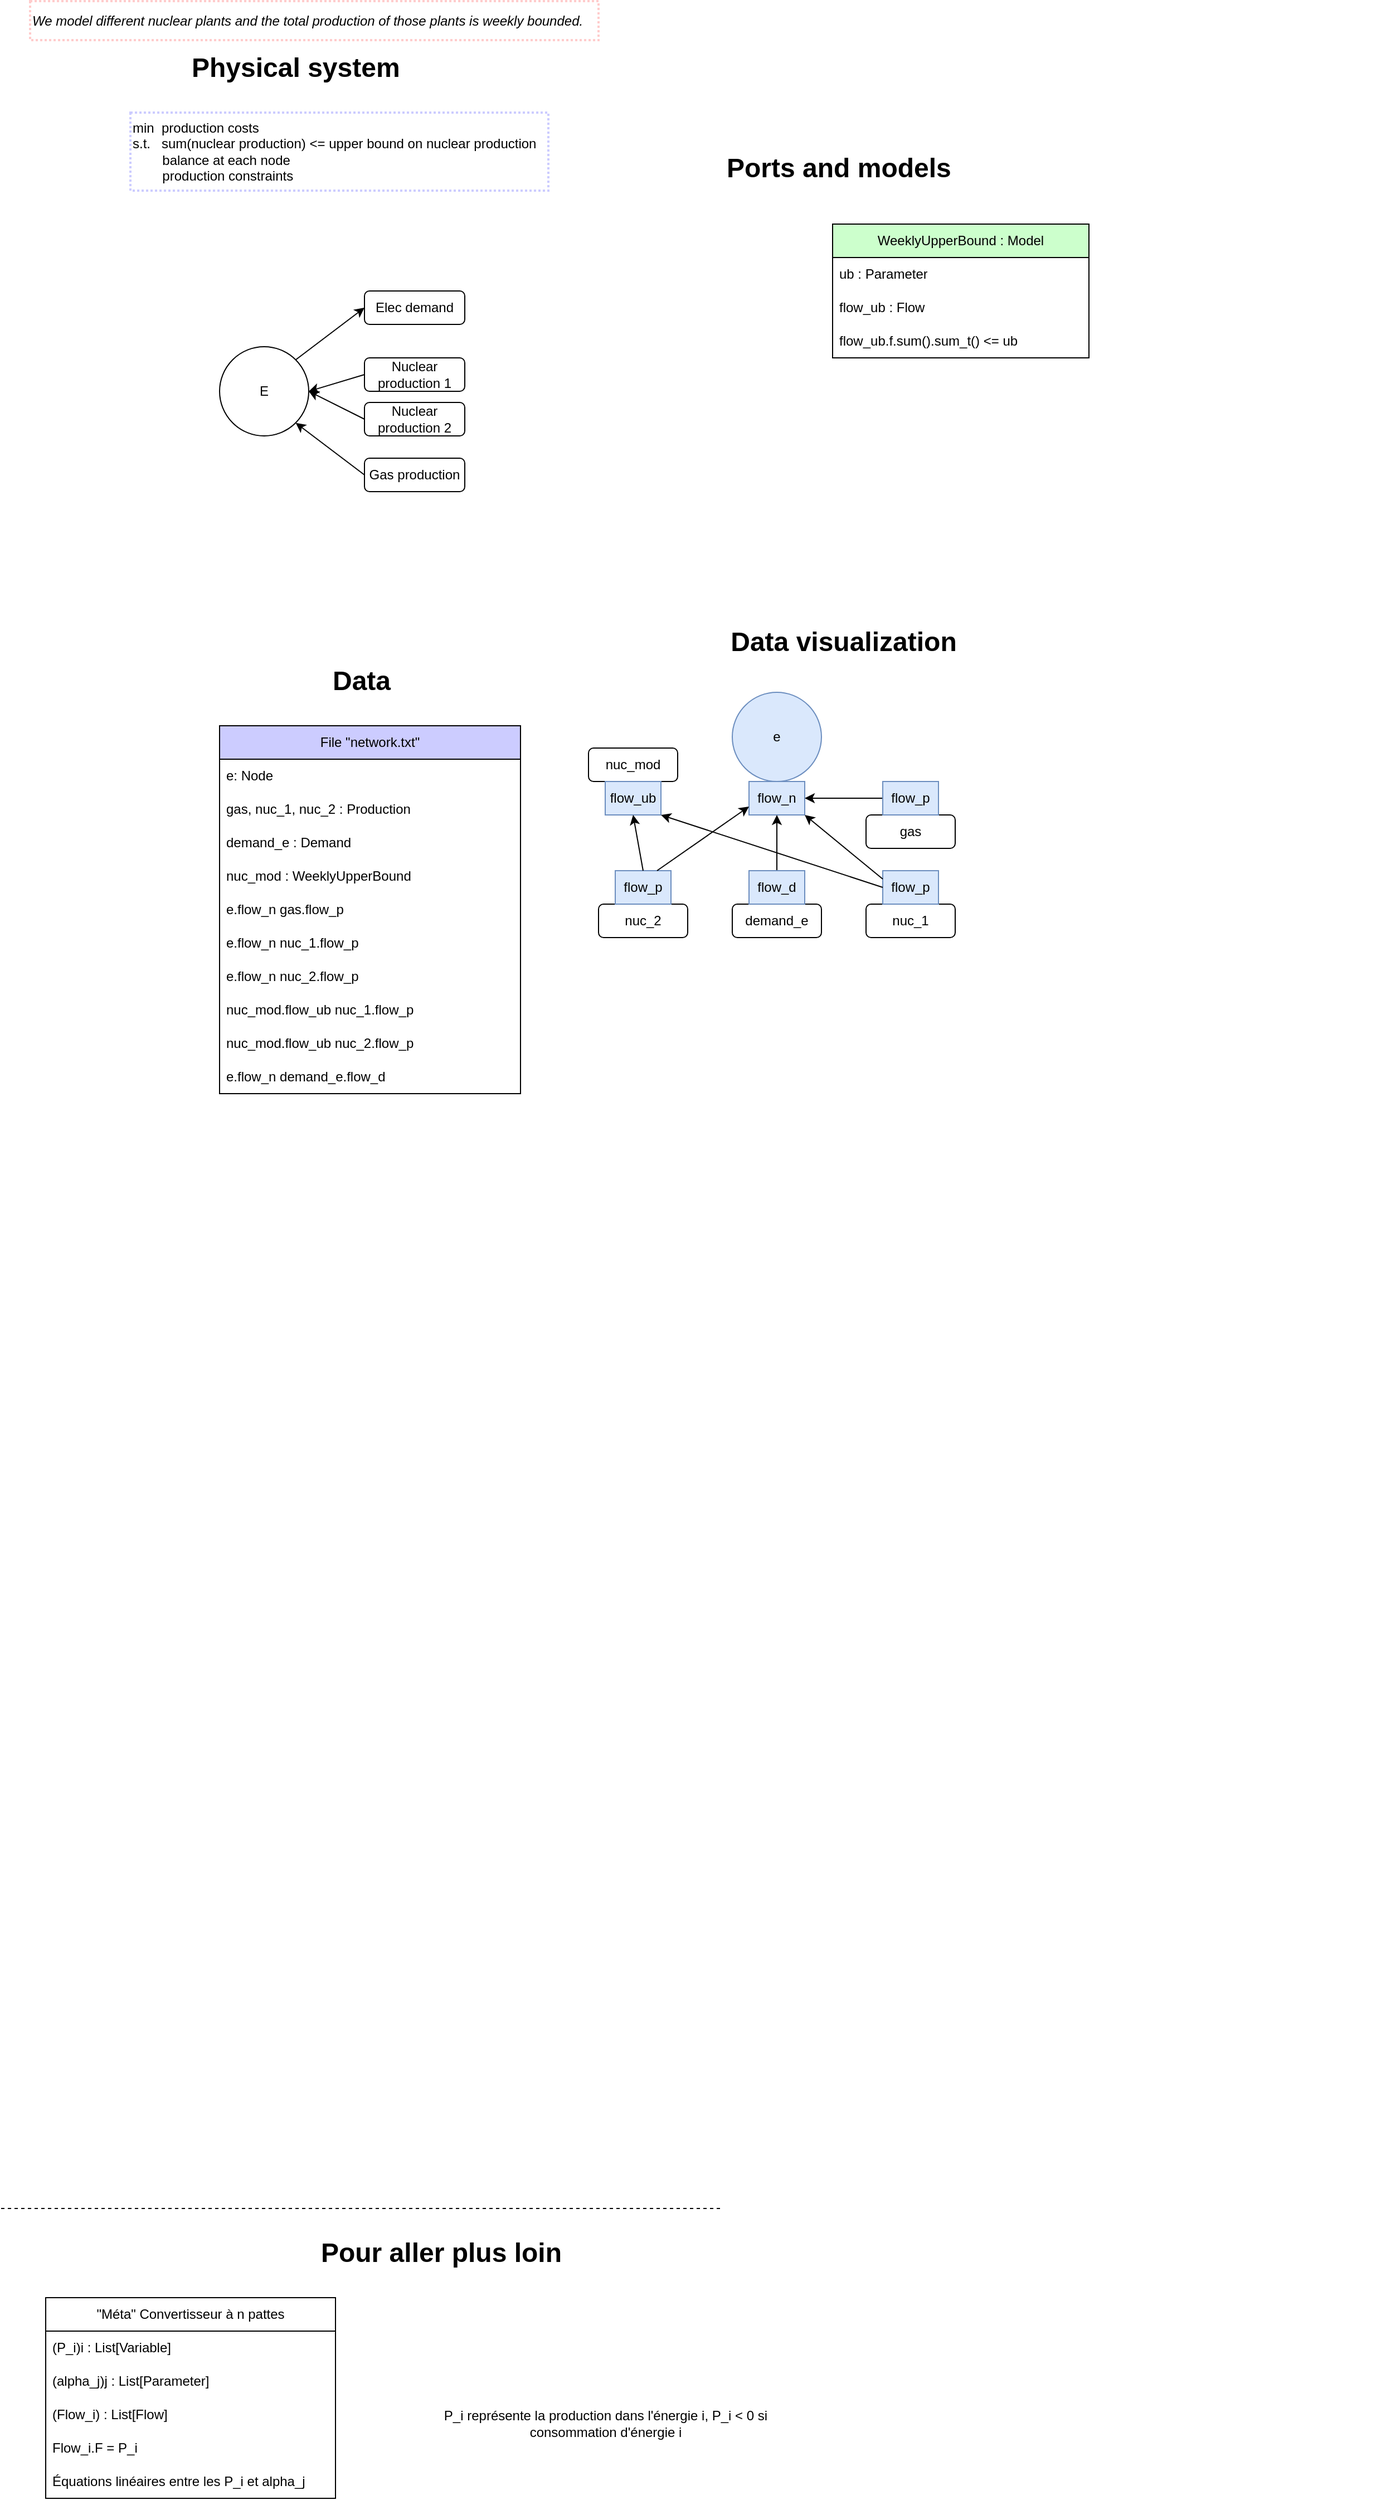 <mxfile>
    <diagram id="C5RBs43oDa-KdzZeNtuy" name="Page-1">
        <mxGraphModel dx="1202" dy="1762" grid="1" gridSize="10" guides="1" tooltips="1" connect="1" arrows="1" fold="1" page="1" pageScale="1" pageWidth="827" pageHeight="1169" math="0" shadow="0">
            <root>
                <mxCell id="WIyWlLk6GJQsqaUBKTNV-0"/>
                <mxCell id="WIyWlLk6GJQsqaUBKTNV-1" parent="WIyWlLk6GJQsqaUBKTNV-0"/>
                <mxCell id="hW5n2ouBTmK9XzmkuQqM-82" value="" style="endArrow=none;dashed=1;html=1;rounded=0;" parent="WIyWlLk6GJQsqaUBKTNV-1" edge="1">
                    <mxGeometry width="50" height="50" relative="1" as="geometry">
                        <mxPoint x="54" y="1410" as="sourcePoint"/>
                        <mxPoint x="699" y="1410" as="targetPoint"/>
                    </mxGeometry>
                </mxCell>
                <mxCell id="hW5n2ouBTmK9XzmkuQqM-84" value="&quot;Méta&quot; Convertisseur à n pattes" style="swimlane;fontStyle=0;childLayout=stackLayout;horizontal=1;startSize=30;horizontalStack=0;resizeParent=1;resizeParentMax=0;resizeLast=0;collapsible=1;marginBottom=0;whiteSpace=wrap;html=1;" parent="WIyWlLk6GJQsqaUBKTNV-1" vertex="1">
                    <mxGeometry x="94" y="1490" width="260" height="180" as="geometry"/>
                </mxCell>
                <mxCell id="hW5n2ouBTmK9XzmkuQqM-85" value="(P_i)i : List[Variable]" style="text;strokeColor=none;fillColor=none;align=left;verticalAlign=middle;spacingLeft=4;spacingRight=4;overflow=hidden;points=[[0,0.5],[1,0.5]];portConstraint=eastwest;rotatable=0;whiteSpace=wrap;html=1;" parent="hW5n2ouBTmK9XzmkuQqM-84" vertex="1">
                    <mxGeometry y="30" width="260" height="30" as="geometry"/>
                </mxCell>
                <mxCell id="hW5n2ouBTmK9XzmkuQqM-86" value="(alpha_j)j : List[Parameter]" style="text;strokeColor=none;fillColor=none;align=left;verticalAlign=middle;spacingLeft=4;spacingRight=4;overflow=hidden;points=[[0,0.5],[1,0.5]];portConstraint=eastwest;rotatable=0;whiteSpace=wrap;html=1;" parent="hW5n2ouBTmK9XzmkuQqM-84" vertex="1">
                    <mxGeometry y="60" width="260" height="30" as="geometry"/>
                </mxCell>
                <mxCell id="hW5n2ouBTmK9XzmkuQqM-88" value="(Flow_i) : List[Flow]" style="text;strokeColor=none;fillColor=none;align=left;verticalAlign=middle;spacingLeft=4;spacingRight=4;overflow=hidden;points=[[0,0.5],[1,0.5]];portConstraint=eastwest;rotatable=0;whiteSpace=wrap;html=1;" parent="hW5n2ouBTmK9XzmkuQqM-84" vertex="1">
                    <mxGeometry y="90" width="260" height="30" as="geometry"/>
                </mxCell>
                <mxCell id="hW5n2ouBTmK9XzmkuQqM-91" value="Flow_i.F = P_i" style="text;strokeColor=none;fillColor=none;align=left;verticalAlign=middle;spacingLeft=4;spacingRight=4;overflow=hidden;points=[[0,0.5],[1,0.5]];portConstraint=eastwest;rotatable=0;whiteSpace=wrap;html=1;" parent="hW5n2ouBTmK9XzmkuQqM-84" vertex="1">
                    <mxGeometry y="120" width="260" height="30" as="geometry"/>
                </mxCell>
                <mxCell id="hW5n2ouBTmK9XzmkuQqM-92" value="Équations linéaires entre les P_i et alpha_j" style="text;strokeColor=none;fillColor=none;align=left;verticalAlign=middle;spacingLeft=4;spacingRight=4;overflow=hidden;points=[[0,0.5],[1,0.5]];portConstraint=eastwest;rotatable=0;whiteSpace=wrap;html=1;" parent="hW5n2ouBTmK9XzmkuQqM-84" vertex="1">
                    <mxGeometry y="150" width="260" height="30" as="geometry"/>
                </mxCell>
                <mxCell id="hW5n2ouBTmK9XzmkuQqM-93" value="P_i représente la production dans l'énergie i, P_i &amp;lt; 0 si consommation d'énergie i" style="text;html=1;strokeColor=none;fillColor=none;align=center;verticalAlign=middle;whiteSpace=wrap;rounded=0;" parent="WIyWlLk6GJQsqaUBKTNV-1" vertex="1">
                    <mxGeometry x="419" y="1565" width="355" height="75" as="geometry"/>
                </mxCell>
                <mxCell id="hW5n2ouBTmK9XzmkuQqM-100" value="&lt;h1&gt;Pour aller plus loin&lt;br&gt;&lt;/h1&gt;" style="text;html=1;strokeColor=none;fillColor=none;spacing=5;spacingTop=-20;whiteSpace=wrap;overflow=hidden;rounded=0;align=center;" parent="WIyWlLk6GJQsqaUBKTNV-1" vertex="1">
                    <mxGeometry x="324" y="1430" width="250" height="40" as="geometry"/>
                </mxCell>
                <mxCell id="0" value="" style="group" parent="WIyWlLk6GJQsqaUBKTNV-1" vertex="1" connectable="0">
                    <mxGeometry x="581" y="-440" width="719" height="480" as="geometry"/>
                </mxCell>
                <mxCell id="hW5n2ouBTmK9XzmkuQqM-79" value="&lt;h1&gt;Ports and models&lt;br&gt;&lt;/h1&gt;" style="text;html=1;strokeColor=none;fillColor=none;spacing=5;spacingTop=-20;whiteSpace=wrap;overflow=hidden;rounded=0;" parent="0" vertex="1">
                    <mxGeometry x="119" width="250" height="40" as="geometry"/>
                </mxCell>
                <mxCell id="92" value="WeeklyUpperBound : Model" style="swimlane;fontStyle=0;childLayout=stackLayout;horizontal=1;startSize=30;horizontalStack=0;resizeParent=1;resizeParentMax=0;resizeLast=0;collapsible=1;marginBottom=0;whiteSpace=wrap;html=1;fillColor=#CCFFCC;fontColor=#000000;" parent="0" vertex="1">
                    <mxGeometry x="219" y="70" width="230" height="120" as="geometry"/>
                </mxCell>
                <mxCell id="94" value="ub : Parameter" style="text;strokeColor=none;fillColor=none;align=left;verticalAlign=middle;spacingLeft=4;spacingRight=4;overflow=hidden;points=[[0,0.5],[1,0.5]];portConstraint=eastwest;rotatable=0;whiteSpace=wrap;html=1;" parent="92" vertex="1">
                    <mxGeometry y="30" width="230" height="30" as="geometry"/>
                </mxCell>
                <mxCell id="98" value="flow_ub : Flow" style="text;strokeColor=none;fillColor=none;align=left;verticalAlign=middle;spacingLeft=4;spacingRight=4;overflow=hidden;points=[[0,0.5],[1,0.5]];portConstraint=eastwest;rotatable=0;whiteSpace=wrap;html=1;" parent="92" vertex="1">
                    <mxGeometry y="60" width="230" height="30" as="geometry"/>
                </mxCell>
                <mxCell id="100" value="flow_ub.f.sum().sum_t() &amp;lt;= ub" style="text;strokeColor=none;fillColor=none;align=left;verticalAlign=middle;spacingLeft=4;spacingRight=4;overflow=hidden;points=[[0,0.5],[1,0.5]];portConstraint=eastwest;rotatable=0;whiteSpace=wrap;html=1;" parent="92" vertex="1">
                    <mxGeometry y="90" width="230" height="30" as="geometry"/>
                </mxCell>
                <mxCell id="1" value="" style="group" parent="WIyWlLk6GJQsqaUBKTNV-1" vertex="1" connectable="0">
                    <mxGeometry x="162.5" y="20" width="396.176" height="330" as="geometry"/>
                </mxCell>
                <mxCell id="hW5n2ouBTmK9XzmkuQqM-36" value="File &quot;network.txt&quot;" style="swimlane;fontStyle=0;childLayout=stackLayout;horizontal=1;startSize=30;horizontalStack=0;resizeParent=1;resizeParentMax=0;resizeLast=0;collapsible=1;marginBottom=0;whiteSpace=wrap;html=1;container=0;fillColor=#CCCCFF;" parent="1" vertex="1">
                    <mxGeometry x="87.496" y="60" width="270" height="330" as="geometry"/>
                </mxCell>
                <mxCell id="hW5n2ouBTmK9XzmkuQqM-40" value="e: Node" style="text;strokeColor=none;fillColor=none;align=left;verticalAlign=middle;spacingLeft=4;spacingRight=4;overflow=hidden;points=[[0,0.5],[1,0.5]];portConstraint=eastwest;rotatable=0;whiteSpace=wrap;html=1;container=0;" parent="hW5n2ouBTmK9XzmkuQqM-36" vertex="1">
                    <mxGeometry y="30" width="270" height="30" as="geometry"/>
                </mxCell>
                <mxCell id="hW5n2ouBTmK9XzmkuQqM-41" value="gas, nuc_1, nuc_2 : Production" style="text;strokeColor=none;fillColor=none;align=left;verticalAlign=middle;spacingLeft=4;spacingRight=4;overflow=hidden;points=[[0,0.5],[1,0.5]];portConstraint=eastwest;rotatable=0;whiteSpace=wrap;html=1;container=0;" parent="hW5n2ouBTmK9XzmkuQqM-36" vertex="1">
                    <mxGeometry y="60" width="270" height="30" as="geometry"/>
                </mxCell>
                <mxCell id="hW5n2ouBTmK9XzmkuQqM-44" value="demand_e : Demand" style="text;strokeColor=none;fillColor=none;align=left;verticalAlign=middle;spacingLeft=4;spacingRight=4;overflow=hidden;points=[[0,0.5],[1,0.5]];portConstraint=eastwest;rotatable=0;whiteSpace=wrap;html=1;container=0;" parent="hW5n2ouBTmK9XzmkuQqM-36" vertex="1">
                    <mxGeometry y="90" width="270" height="30" as="geometry"/>
                </mxCell>
                <mxCell id="109" value="nuc_mod : WeeklyUpperBound" style="text;strokeColor=none;fillColor=none;align=left;verticalAlign=middle;spacingLeft=4;spacingRight=4;overflow=hidden;points=[[0,0.5],[1,0.5]];portConstraint=eastwest;rotatable=0;whiteSpace=wrap;html=1;container=0;" parent="hW5n2ouBTmK9XzmkuQqM-36" vertex="1">
                    <mxGeometry y="120" width="270" height="30" as="geometry"/>
                </mxCell>
                <mxCell id="hW5n2ouBTmK9XzmkuQqM-47" value="e.flow_n gas.flow_p" style="text;strokeColor=none;fillColor=none;align=left;verticalAlign=middle;spacingLeft=4;spacingRight=4;overflow=hidden;points=[[0,0.5],[1,0.5]];portConstraint=eastwest;rotatable=0;whiteSpace=wrap;html=1;container=0;" parent="hW5n2ouBTmK9XzmkuQqM-36" vertex="1">
                    <mxGeometry y="150" width="270" height="30" as="geometry"/>
                </mxCell>
                <mxCell id="118" value="e.flow_n nuc_1.flow_p" style="text;strokeColor=none;fillColor=none;align=left;verticalAlign=middle;spacingLeft=4;spacingRight=4;overflow=hidden;points=[[0,0.5],[1,0.5]];portConstraint=eastwest;rotatable=0;whiteSpace=wrap;html=1;container=0;" parent="hW5n2ouBTmK9XzmkuQqM-36" vertex="1">
                    <mxGeometry y="180" width="270" height="30" as="geometry"/>
                </mxCell>
                <mxCell id="116" value="e.flow_n nuc_2.flow_p" style="text;strokeColor=none;fillColor=none;align=left;verticalAlign=middle;spacingLeft=4;spacingRight=4;overflow=hidden;points=[[0,0.5],[1,0.5]];portConstraint=eastwest;rotatable=0;whiteSpace=wrap;html=1;container=0;" parent="hW5n2ouBTmK9XzmkuQqM-36" vertex="1">
                    <mxGeometry y="210" width="270" height="30" as="geometry"/>
                </mxCell>
                <mxCell id="123" value="nuc_mod.flow_ub nuc_1.flow_p" style="text;strokeColor=none;fillColor=none;align=left;verticalAlign=middle;spacingLeft=4;spacingRight=4;overflow=hidden;points=[[0,0.5],[1,0.5]];portConstraint=eastwest;rotatable=0;whiteSpace=wrap;html=1;container=0;" vertex="1" parent="hW5n2ouBTmK9XzmkuQqM-36">
                    <mxGeometry y="240" width="270" height="30" as="geometry"/>
                </mxCell>
                <mxCell id="124" value="nuc_mod.flow_ub nuc_2.flow_p" style="text;strokeColor=none;fillColor=none;align=left;verticalAlign=middle;spacingLeft=4;spacingRight=4;overflow=hidden;points=[[0,0.5],[1,0.5]];portConstraint=eastwest;rotatable=0;whiteSpace=wrap;html=1;container=0;" vertex="1" parent="hW5n2ouBTmK9XzmkuQqM-36">
                    <mxGeometry y="270" width="270" height="30" as="geometry"/>
                </mxCell>
                <mxCell id="hW5n2ouBTmK9XzmkuQqM-48" value="e.flow_n demand_e.flow_d" style="text;strokeColor=none;fillColor=none;align=left;verticalAlign=middle;spacingLeft=4;spacingRight=4;overflow=hidden;points=[[0,0.5],[1,0.5]];portConstraint=eastwest;rotatable=0;whiteSpace=wrap;html=1;container=0;" parent="hW5n2ouBTmK9XzmkuQqM-36" vertex="1">
                    <mxGeometry y="300" width="270" height="30" as="geometry"/>
                </mxCell>
                <mxCell id="hW5n2ouBTmK9XzmkuQqM-80" value="&lt;h1&gt;Data&lt;br&gt;&lt;/h1&gt;" style="text;html=1;strokeColor=none;fillColor=none;spacing=5;spacingTop=-20;whiteSpace=wrap;overflow=hidden;rounded=0;align=center;container=0;" parent="1" vertex="1">
                    <mxGeometry x="143.382" width="143.382" height="40" as="geometry"/>
                </mxCell>
                <mxCell id="51" value="" style="group" parent="WIyWlLk6GJQsqaUBKTNV-1" vertex="1" connectable="0">
                    <mxGeometry x="250" y="-390" width="250" height="260" as="geometry"/>
                </mxCell>
                <mxCell id="50" value="" style="group" parent="51" vertex="1" connectable="0">
                    <mxGeometry y="80" width="220" height="180" as="geometry"/>
                </mxCell>
                <mxCell id="hW5n2ouBTmK9XzmkuQqM-59" value="E" style="ellipse;whiteSpace=wrap;html=1;aspect=fixed;" parent="50" vertex="1">
                    <mxGeometry y="50" width="80" height="80" as="geometry"/>
                </mxCell>
                <mxCell id="hW5n2ouBTmK9XzmkuQqM-62" value="" style="endArrow=classic;html=1;rounded=0;exitX=1;exitY=0;exitDx=0;exitDy=0;entryX=0;entryY=0.5;entryDx=0;entryDy=0;" parent="50" source="hW5n2ouBTmK9XzmkuQqM-59" target="hW5n2ouBTmK9XzmkuQqM-66" edge="1">
                    <mxGeometry width="50" height="50" relative="1" as="geometry">
                        <mxPoint x="177" y="32" as="sourcePoint"/>
                        <mxPoint x="120" y="20" as="targetPoint"/>
                    </mxGeometry>
                </mxCell>
                <mxCell id="hW5n2ouBTmK9XzmkuQqM-63" value="" style="endArrow=classic;html=1;rounded=0;entryX=1;entryY=1;entryDx=0;entryDy=0;exitX=0;exitY=0.5;exitDx=0;exitDy=0;" parent="50" source="hW5n2ouBTmK9XzmkuQqM-65" target="hW5n2ouBTmK9XzmkuQqM-59" edge="1">
                    <mxGeometry width="50" height="50" relative="1" as="geometry">
                        <mxPoint x="120" y="170" as="sourcePoint"/>
                        <mxPoint x="70" y="150" as="targetPoint"/>
                    </mxGeometry>
                </mxCell>
                <mxCell id="hW5n2ouBTmK9XzmkuQqM-65" value="Gas production" style="rounded=1;whiteSpace=wrap;html=1;" parent="50" vertex="1">
                    <mxGeometry x="130" y="150" width="90" height="30" as="geometry"/>
                </mxCell>
                <mxCell id="hW5n2ouBTmK9XzmkuQqM-66" value="Elec demand" style="rounded=1;whiteSpace=wrap;html=1;" parent="50" vertex="1">
                    <mxGeometry x="130" width="90" height="30" as="geometry"/>
                </mxCell>
                <mxCell id="105" value="Nuclear production 1" style="rounded=1;whiteSpace=wrap;html=1;" parent="50" vertex="1">
                    <mxGeometry x="130" y="60" width="90" height="30" as="geometry"/>
                </mxCell>
                <mxCell id="106" value="Nuclear production 2" style="rounded=1;whiteSpace=wrap;html=1;" parent="50" vertex="1">
                    <mxGeometry x="130" y="100" width="90" height="30" as="geometry"/>
                </mxCell>
                <mxCell id="107" value="" style="endArrow=classic;html=1;rounded=0;entryX=1;entryY=0.5;entryDx=0;entryDy=0;exitX=0;exitY=0.5;exitDx=0;exitDy=0;" parent="50" source="106" target="hW5n2ouBTmK9XzmkuQqM-59" edge="1">
                    <mxGeometry width="50" height="50" relative="1" as="geometry">
                        <mxPoint x="140" y="175" as="sourcePoint"/>
                        <mxPoint x="78.284" y="128.284" as="targetPoint"/>
                    </mxGeometry>
                </mxCell>
                <mxCell id="108" value="" style="endArrow=classic;html=1;rounded=0;entryX=1;entryY=0.5;entryDx=0;entryDy=0;exitX=0;exitY=0.5;exitDx=0;exitDy=0;" parent="50" source="105" target="hW5n2ouBTmK9XzmkuQqM-59" edge="1">
                    <mxGeometry width="50" height="50" relative="1" as="geometry">
                        <mxPoint x="140" y="125" as="sourcePoint"/>
                        <mxPoint x="90" y="100" as="targetPoint"/>
                    </mxGeometry>
                </mxCell>
                <mxCell id="11" value="&lt;font style=&quot;&quot;&gt;&lt;b style=&quot;&quot;&gt;&lt;font style=&quot;font-size: 24px;&quot;&gt;Data visualization&lt;/font&gt;&lt;br&gt;&lt;/b&gt;&lt;/font&gt;" style="text;html=1;strokeColor=none;fillColor=none;align=center;verticalAlign=middle;whiteSpace=wrap;rounded=0;" parent="WIyWlLk6GJQsqaUBKTNV-1" vertex="1">
                    <mxGeometry x="650" y="-20" width="320" height="50" as="geometry"/>
                </mxCell>
                <mxCell id="56" value="" style="group" parent="WIyWlLk6GJQsqaUBKTNV-1" vertex="1" connectable="0">
                    <mxGeometry x="710" y="50" width="200" height="220" as="geometry"/>
                </mxCell>
                <mxCell id="9" value="e" style="ellipse;whiteSpace=wrap;html=1;aspect=fixed;fillColor=#dae8fc;strokeColor=#6c8ebf;container=0;" parent="56" vertex="1">
                    <mxGeometry width="80" height="80" as="geometry"/>
                </mxCell>
                <mxCell id="10" value="flow_n" style="rounded=0;whiteSpace=wrap;html=1;fillColor=#dae8fc;strokeColor=#6c8ebf;container=0;" parent="56" vertex="1">
                    <mxGeometry x="15" y="80" width="50" height="30" as="geometry"/>
                </mxCell>
                <mxCell id="30" value="gas" style="rounded=1;whiteSpace=wrap;html=1;container=0;" parent="56" vertex="1">
                    <mxGeometry x="120" y="110" width="80" height="30" as="geometry"/>
                </mxCell>
                <mxCell id="84" style="edgeStyle=none;html=1;entryX=1;entryY=0.5;entryDx=0;entryDy=0;" parent="56" source="31" target="10" edge="1">
                    <mxGeometry relative="1" as="geometry"/>
                </mxCell>
                <mxCell id="31" value="flow_p" style="rounded=0;whiteSpace=wrap;html=1;fillColor=#dae8fc;strokeColor=#6c8ebf;container=0;" parent="56" vertex="1">
                    <mxGeometry x="135" y="80" width="50" height="30" as="geometry"/>
                </mxCell>
                <mxCell id="35" value="demand_e" style="rounded=1;whiteSpace=wrap;html=1;container=0;" parent="56" vertex="1">
                    <mxGeometry y="190" width="80" height="30" as="geometry"/>
                </mxCell>
                <mxCell id="85" style="edgeStyle=none;html=1;entryX=0.5;entryY=1;entryDx=0;entryDy=0;" parent="56" source="36" target="10" edge="1">
                    <mxGeometry relative="1" as="geometry"/>
                </mxCell>
                <mxCell id="36" value="flow_d" style="rounded=0;whiteSpace=wrap;html=1;fillColor=#dae8fc;strokeColor=#6c8ebf;container=0;" parent="56" vertex="1">
                    <mxGeometry x="15" y="160" width="50" height="30" as="geometry"/>
                </mxCell>
                <mxCell id="110" value="nuc_1" style="rounded=1;whiteSpace=wrap;html=1;container=0;" parent="56" vertex="1">
                    <mxGeometry x="120" y="190" width="80" height="30" as="geometry"/>
                </mxCell>
                <mxCell id="111" value="flow_p" style="rounded=0;whiteSpace=wrap;html=1;fillColor=#dae8fc;strokeColor=#6c8ebf;container=0;" parent="56" vertex="1">
                    <mxGeometry x="135" y="160" width="50" height="30" as="geometry"/>
                </mxCell>
                <mxCell id="119" style="edgeStyle=none;html=1;entryX=1;entryY=1;entryDx=0;entryDy=0;exitX=0;exitY=0.25;exitDx=0;exitDy=0;" parent="56" source="111" target="10" edge="1">
                    <mxGeometry relative="1" as="geometry">
                        <mxPoint x="145" y="105" as="sourcePoint"/>
                        <mxPoint x="75" y="105" as="targetPoint"/>
                    </mxGeometry>
                </mxCell>
                <mxCell id="103" value="&lt;i&gt;We model different nuclear plants and the total production of those plants is weekly bounded.&amp;nbsp;&lt;/i&gt;" style="text;html=1;strokeColor=#FFCCCC;fillColor=none;align=left;verticalAlign=middle;whiteSpace=wrap;rounded=0;dashed=1;dashPattern=1 1;strokeWidth=2;" parent="WIyWlLk6GJQsqaUBKTNV-1" vertex="1">
                    <mxGeometry x="80" y="-570" width="510" height="35" as="geometry"/>
                </mxCell>
                <mxCell id="104" value="min&amp;nbsp; production costs&lt;br&gt;s.t.&amp;nbsp; &amp;nbsp;sum(nuclear production) &amp;lt;= upper bound on nuclear production&lt;br&gt;&lt;span style=&quot;white-space: pre;&quot;&gt;&#9;&lt;/span&gt;balance at each node&lt;br&gt;&lt;span style=&quot;white-space: pre;&quot;&gt;&#9;&lt;/span&gt;production constraints" style="text;html=1;strokeColor=#CCCCFF;fillColor=none;align=left;verticalAlign=middle;whiteSpace=wrap;rounded=0;dashed=1;dashPattern=1 1;strokeWidth=2;" parent="WIyWlLk6GJQsqaUBKTNV-1" vertex="1">
                    <mxGeometry x="170" y="-470" width="375" height="70" as="geometry"/>
                </mxCell>
                <mxCell id="hW5n2ouBTmK9XzmkuQqM-81" value="&lt;h1&gt;Physical system&lt;br&gt;&lt;/h1&gt;" style="text;html=1;strokeColor=none;fillColor=none;spacing=5;spacingTop=-20;whiteSpace=wrap;overflow=hidden;rounded=0;" parent="WIyWlLk6GJQsqaUBKTNV-1" vertex="1">
                    <mxGeometry x="220" y="-530" width="250" height="40" as="geometry"/>
                </mxCell>
                <mxCell id="112" value="nuc_2" style="rounded=1;whiteSpace=wrap;html=1;container=0;" parent="WIyWlLk6GJQsqaUBKTNV-1" vertex="1">
                    <mxGeometry x="590" y="240" width="80" height="30" as="geometry"/>
                </mxCell>
                <mxCell id="113" value="flow_p" style="rounded=0;whiteSpace=wrap;html=1;fillColor=#dae8fc;strokeColor=#6c8ebf;container=0;" parent="WIyWlLk6GJQsqaUBKTNV-1" vertex="1">
                    <mxGeometry x="605" y="210" width="50" height="30" as="geometry"/>
                </mxCell>
                <mxCell id="114" value="nuc_mod" style="rounded=1;whiteSpace=wrap;html=1;container=0;" parent="WIyWlLk6GJQsqaUBKTNV-1" vertex="1">
                    <mxGeometry x="581" y="100" width="80" height="30" as="geometry"/>
                </mxCell>
                <mxCell id="115" value="flow_ub" style="rounded=0;whiteSpace=wrap;html=1;fillColor=#dae8fc;strokeColor=#6c8ebf;container=0;" parent="WIyWlLk6GJQsqaUBKTNV-1" vertex="1">
                    <mxGeometry x="596" y="130" width="50" height="30" as="geometry"/>
                </mxCell>
                <mxCell id="120" style="edgeStyle=none;html=1;entryX=0;entryY=0.75;entryDx=0;entryDy=0;exitX=0.75;exitY=0;exitDx=0;exitDy=0;" parent="WIyWlLk6GJQsqaUBKTNV-1" source="113" target="10" edge="1">
                    <mxGeometry relative="1" as="geometry">
                        <mxPoint x="855" y="227.5" as="sourcePoint"/>
                        <mxPoint x="785" y="170" as="targetPoint"/>
                    </mxGeometry>
                </mxCell>
                <mxCell id="121" style="edgeStyle=none;html=1;exitX=0.5;exitY=0;exitDx=0;exitDy=0;entryX=0.5;entryY=1;entryDx=0;entryDy=0;" parent="WIyWlLk6GJQsqaUBKTNV-1" source="113" target="115" edge="1">
                    <mxGeometry relative="1" as="geometry">
                        <mxPoint x="652.5" y="220" as="sourcePoint"/>
                        <mxPoint x="600" y="190" as="targetPoint"/>
                    </mxGeometry>
                </mxCell>
                <mxCell id="122" style="edgeStyle=none;html=1;exitX=0;exitY=0.5;exitDx=0;exitDy=0;entryX=1;entryY=1;entryDx=0;entryDy=0;" parent="WIyWlLk6GJQsqaUBKTNV-1" source="111" target="115" edge="1">
                    <mxGeometry relative="1" as="geometry">
                        <mxPoint x="640" y="220" as="sourcePoint"/>
                        <mxPoint x="631" y="170" as="targetPoint"/>
                    </mxGeometry>
                </mxCell>
            </root>
        </mxGraphModel>
    </diagram>
</mxfile>
